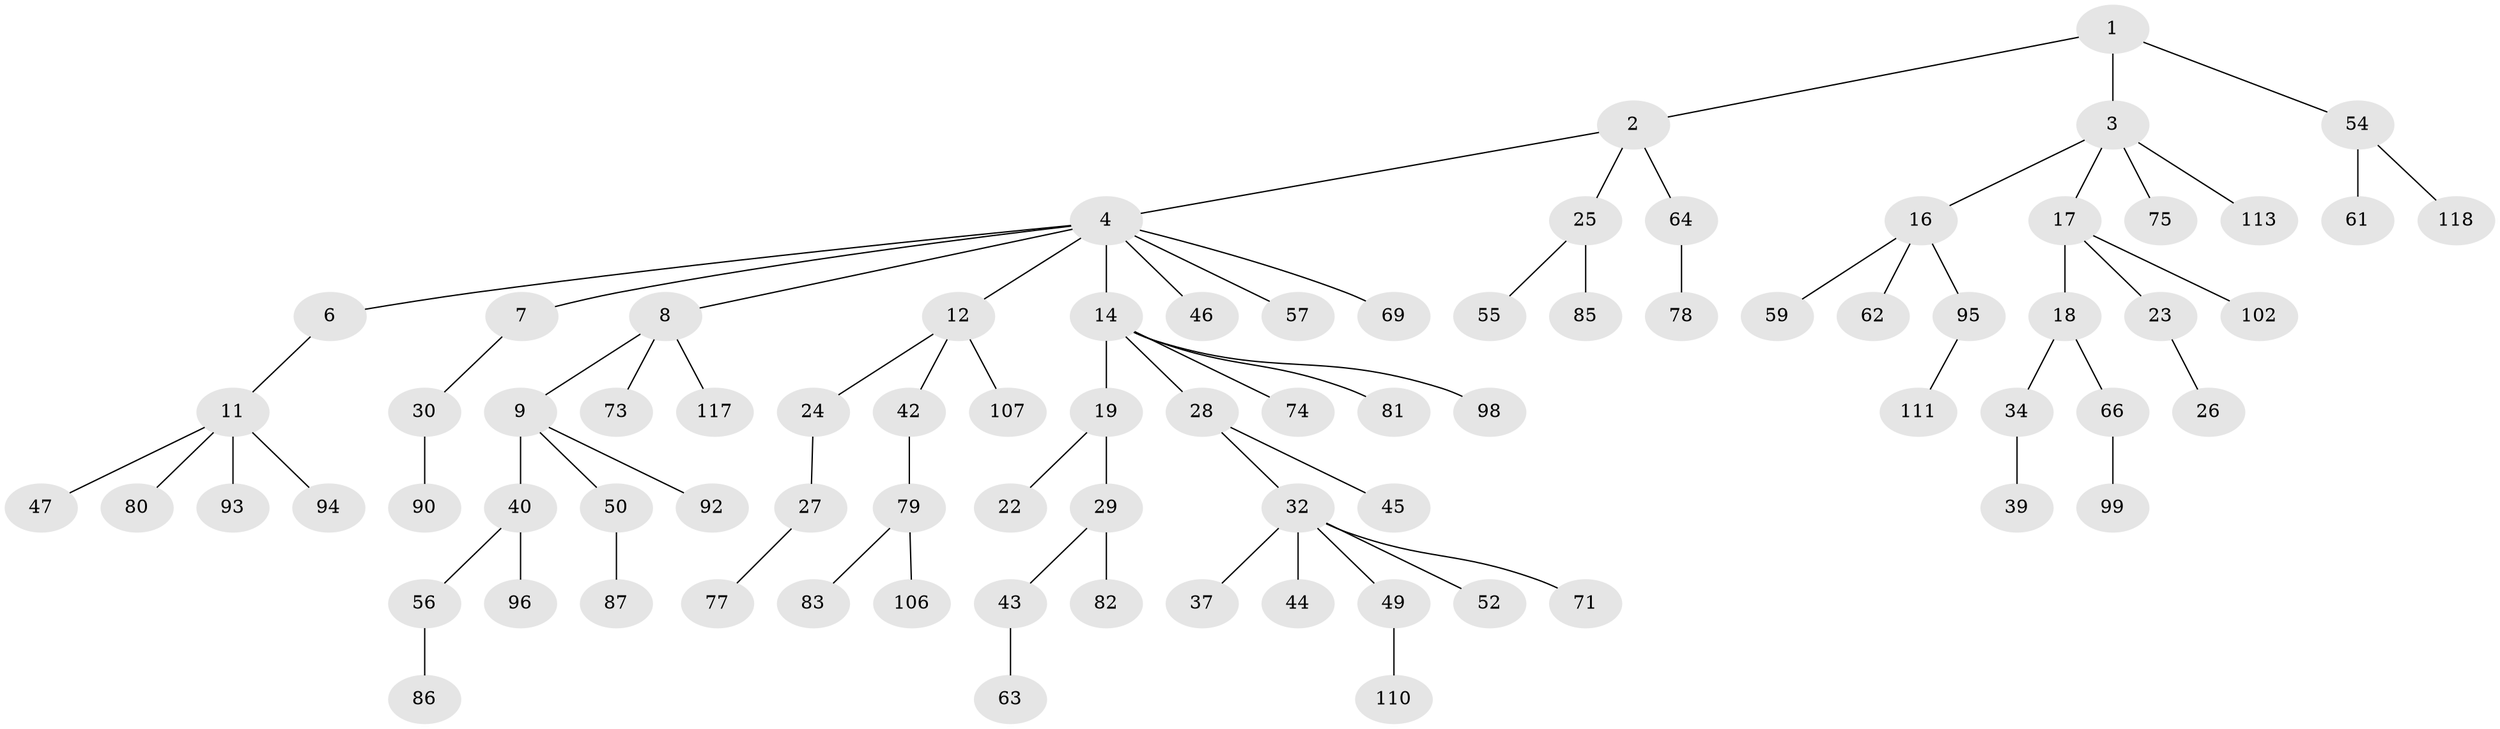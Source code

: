 // Generated by graph-tools (version 1.1) at 2025/24/03/03/25 07:24:05]
// undirected, 79 vertices, 78 edges
graph export_dot {
graph [start="1"]
  node [color=gray90,style=filled];
  1 [super="+48"];
  2 [super="+21"];
  3 [super="+10"];
  4 [super="+5"];
  6;
  7 [super="+89"];
  8 [super="+51"];
  9 [super="+13"];
  11 [super="+35"];
  12 [super="+33"];
  14 [super="+15"];
  16 [super="+20"];
  17 [super="+38"];
  18 [super="+72"];
  19 [super="+31"];
  22;
  23;
  24 [super="+101"];
  25 [super="+58"];
  26 [super="+41"];
  27;
  28 [super="+68"];
  29 [super="+36"];
  30;
  32 [super="+67"];
  34;
  37;
  39 [super="+70"];
  40 [super="+65"];
  42;
  43;
  44;
  45 [super="+116"];
  46 [super="+53"];
  47 [super="+105"];
  49;
  50 [super="+114"];
  52;
  54 [super="+103"];
  55;
  56 [super="+91"];
  57;
  59 [super="+60"];
  61;
  62 [super="+97"];
  63 [super="+100"];
  64;
  66;
  69 [super="+76"];
  71;
  73 [super="+109"];
  74;
  75;
  77 [super="+84"];
  78 [super="+88"];
  79;
  80;
  81;
  82;
  83;
  85;
  86;
  87 [super="+108"];
  90 [super="+115"];
  92;
  93;
  94;
  95;
  96;
  98;
  99 [super="+104"];
  102;
  106;
  107;
  110 [super="+112"];
  111;
  113;
  117;
  118;
  1 -- 2;
  1 -- 3;
  1 -- 54;
  2 -- 4;
  2 -- 64;
  2 -- 25;
  3 -- 16;
  3 -- 17;
  3 -- 75;
  3 -- 113;
  4 -- 7;
  4 -- 69;
  4 -- 6;
  4 -- 8;
  4 -- 12;
  4 -- 46;
  4 -- 14;
  4 -- 57;
  6 -- 11;
  7 -- 30;
  8 -- 9;
  8 -- 73;
  8 -- 117;
  9 -- 40;
  9 -- 92;
  9 -- 50;
  11 -- 80;
  11 -- 93;
  11 -- 94;
  11 -- 47;
  12 -- 24;
  12 -- 42;
  12 -- 107;
  14 -- 19;
  14 -- 28;
  14 -- 81;
  14 -- 74;
  14 -- 98;
  16 -- 59;
  16 -- 62;
  16 -- 95;
  17 -- 18;
  17 -- 23;
  17 -- 102;
  18 -- 34;
  18 -- 66;
  19 -- 22;
  19 -- 29;
  23 -- 26;
  24 -- 27;
  25 -- 55;
  25 -- 85;
  27 -- 77;
  28 -- 32;
  28 -- 45;
  29 -- 43;
  29 -- 82;
  30 -- 90;
  32 -- 37;
  32 -- 44;
  32 -- 49;
  32 -- 52;
  32 -- 71;
  34 -- 39;
  40 -- 56;
  40 -- 96;
  42 -- 79;
  43 -- 63;
  49 -- 110;
  50 -- 87;
  54 -- 61;
  54 -- 118;
  56 -- 86;
  64 -- 78;
  66 -- 99;
  79 -- 83;
  79 -- 106;
  95 -- 111;
}
